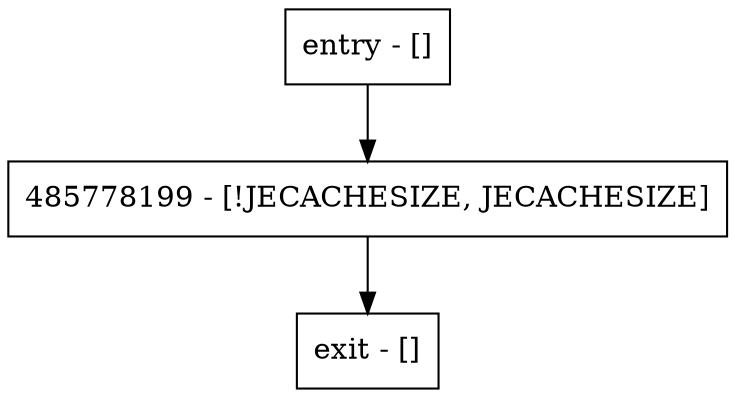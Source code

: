 digraph getSize {
node [shape=record];
entry [label="entry - []"];
exit [label="exit - []"];
485778199 [label="485778199 - [!JECACHESIZE, JECACHESIZE]"];
entry;
exit;
entry -> 485778199;
485778199 -> exit;
}
